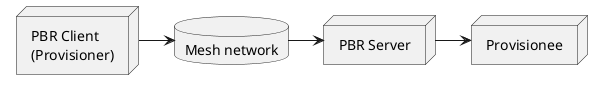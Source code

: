 @startuml

node "PBR Client\n(Provisioner)" as pbrclient
database "Mesh network" as mesh
node "PBR Server" as pbrserver
node "Provisionee" as provisionee

pbrclient -> mesh
mesh -> pbrserver
pbrserver -> provisionee

@enduml
